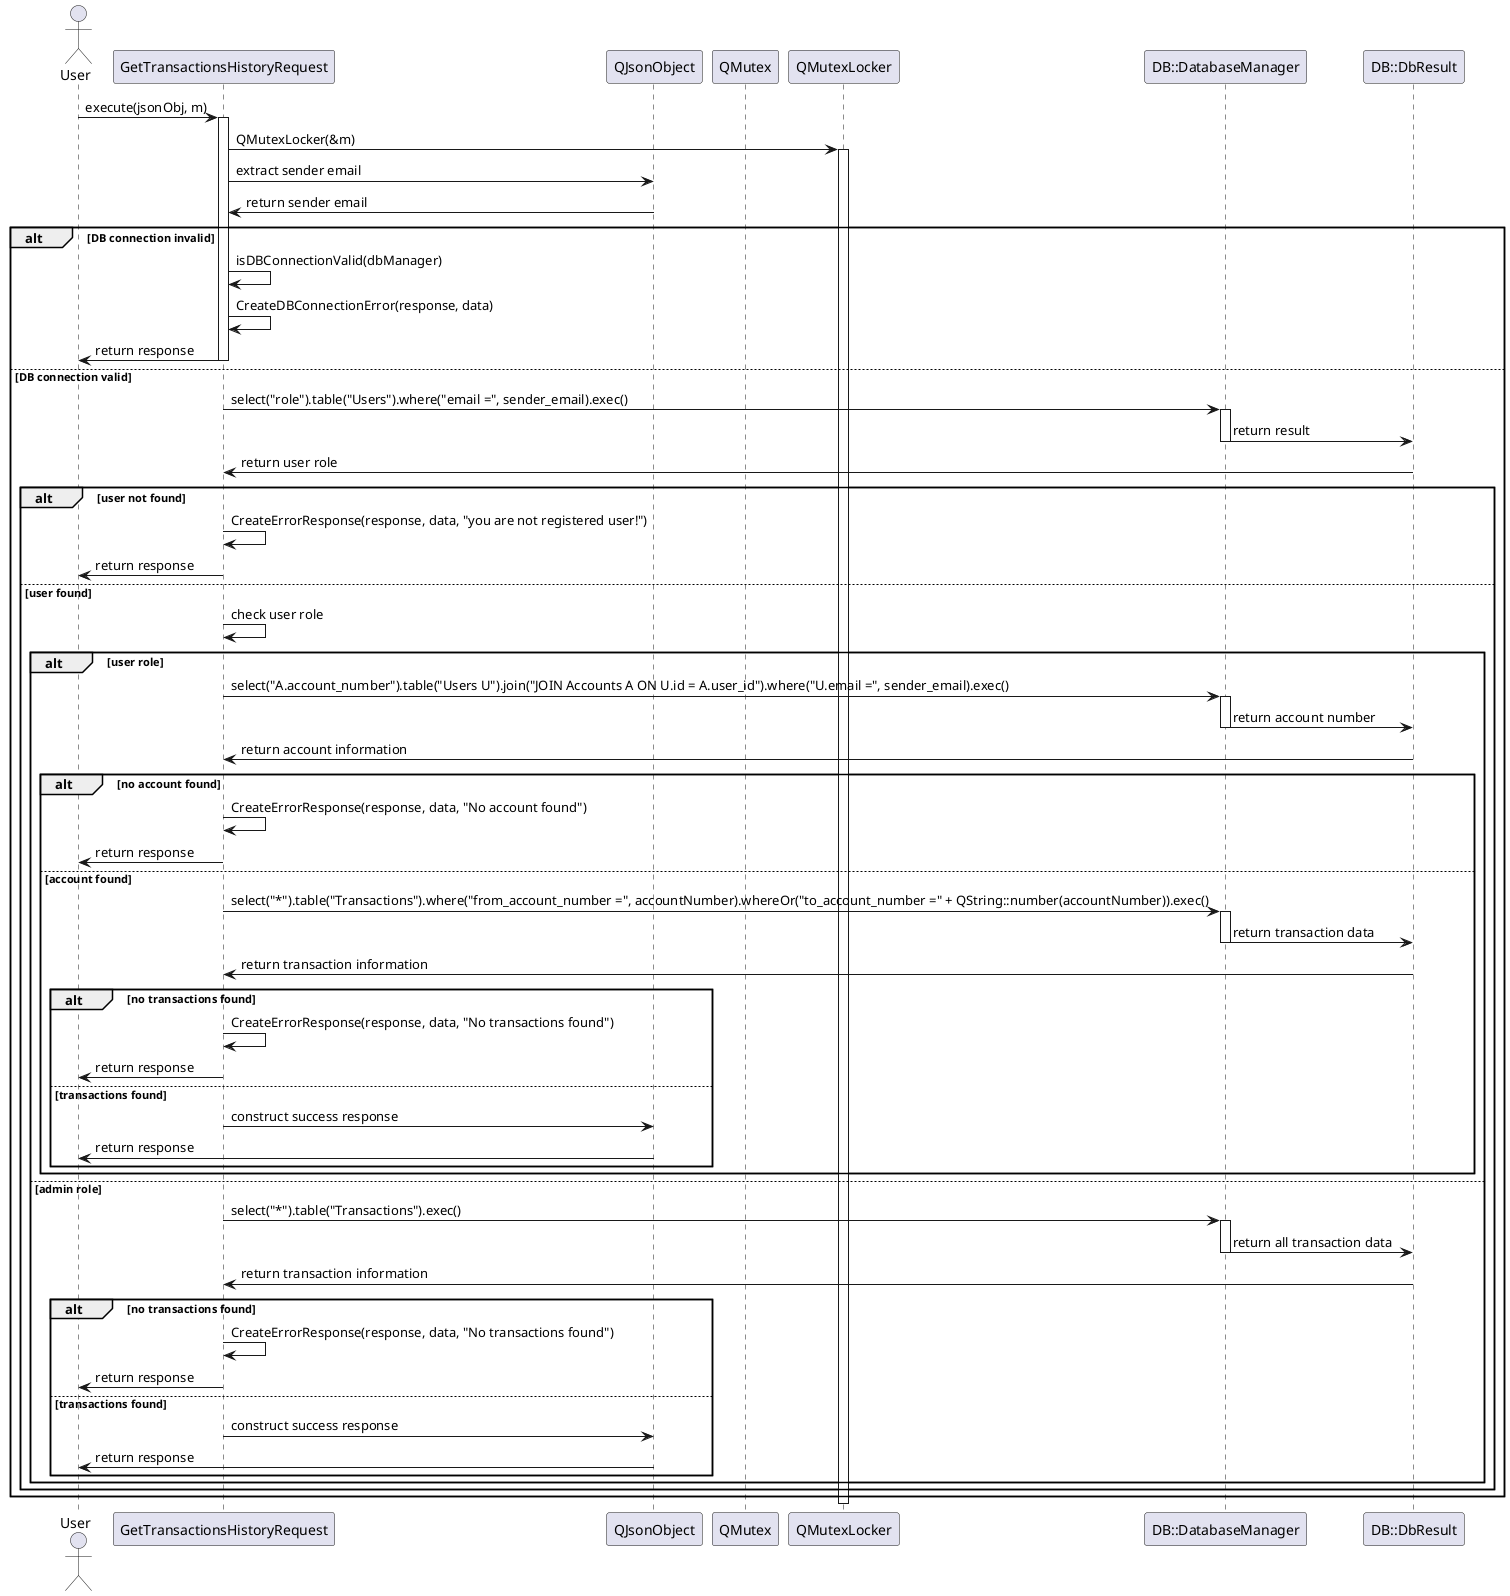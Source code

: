@startuml
actor User
participant "GetTransactionsHistoryRequest" as GTHRequest
participant "QJsonObject" as JsonObj
participant "QMutex" as Mutex
participant "QMutexLocker" as Locker
participant "DB::DatabaseManager" as DB
participant "DB::DbResult" as Result

User -> GTHRequest: execute(jsonObj, m)
activate GTHRequest
GTHRequest -> Locker: QMutexLocker(&m)
activate Locker
GTHRequest -> JsonObj: extract sender email
JsonObj -> GTHRequest: return sender email

alt DB connection invalid
    GTHRequest -> GTHRequest: isDBConnectionValid(dbManager)
    GTHRequest -> GTHRequest: CreateDBConnectionError(response, data)
    GTHRequest -> User: return response
    deactivate GTHRequest
else DB connection valid
    GTHRequest -> DB: select("role").table("Users").where("email =", sender_email).exec()
    activate DB
    DB -> Result: return result
    deactivate DB
    Result -> GTHRequest: return user role

    alt user not found
        GTHRequest -> GTHRequest: CreateErrorResponse(response, data, "you are not registered user!")
        GTHRequest -> User: return response
        deactivate GTHRequest
    else user found
        GTHRequest -> GTHRequest: check user role

        alt user role
            GTHRequest -> DB: select("A.account_number").table("Users U").join("JOIN Accounts A ON U.id = A.user_id").where("U.email =", sender_email).exec()
            activate DB
            DB -> Result: return account number
            deactivate DB
            Result -> GTHRequest: return account information

            alt no account found
                GTHRequest -> GTHRequest: CreateErrorResponse(response, data, "No account found")
                GTHRequest -> User: return response
                deactivate GTHRequest
            else account found
                GTHRequest -> DB: select("*").table("Transactions").where("from_account_number =", accountNumber).whereOr("to_account_number =" + QString::number(accountNumber)).exec()
                activate DB
                DB -> Result: return transaction data
                deactivate DB
                Result -> GTHRequest: return transaction information

                alt no transactions found
                    GTHRequest -> GTHRequest: CreateErrorResponse(response, data, "No transactions found")
                    GTHRequest -> User: return response
                    deactivate GTHRequest
                else transactions found
                    GTHRequest -> JsonObj: construct success response
                    JsonObj -> User: return response
                end
            end
        else admin role
            GTHRequest -> DB: select("*").table("Transactions").exec()
            activate DB
            DB -> Result: return all transaction data
            deactivate DB
            Result -> GTHRequest: return transaction information

            alt no transactions found
                GTHRequest -> GTHRequest: CreateErrorResponse(response, data, "No transactions found")
                GTHRequest -> User: return response
                deactivate GTHRequest
            else transactions found
                GTHRequest -> JsonObj: construct success response
                JsonObj -> User: return response
            end
        end
    end
end
deactivate Locker
@enduml